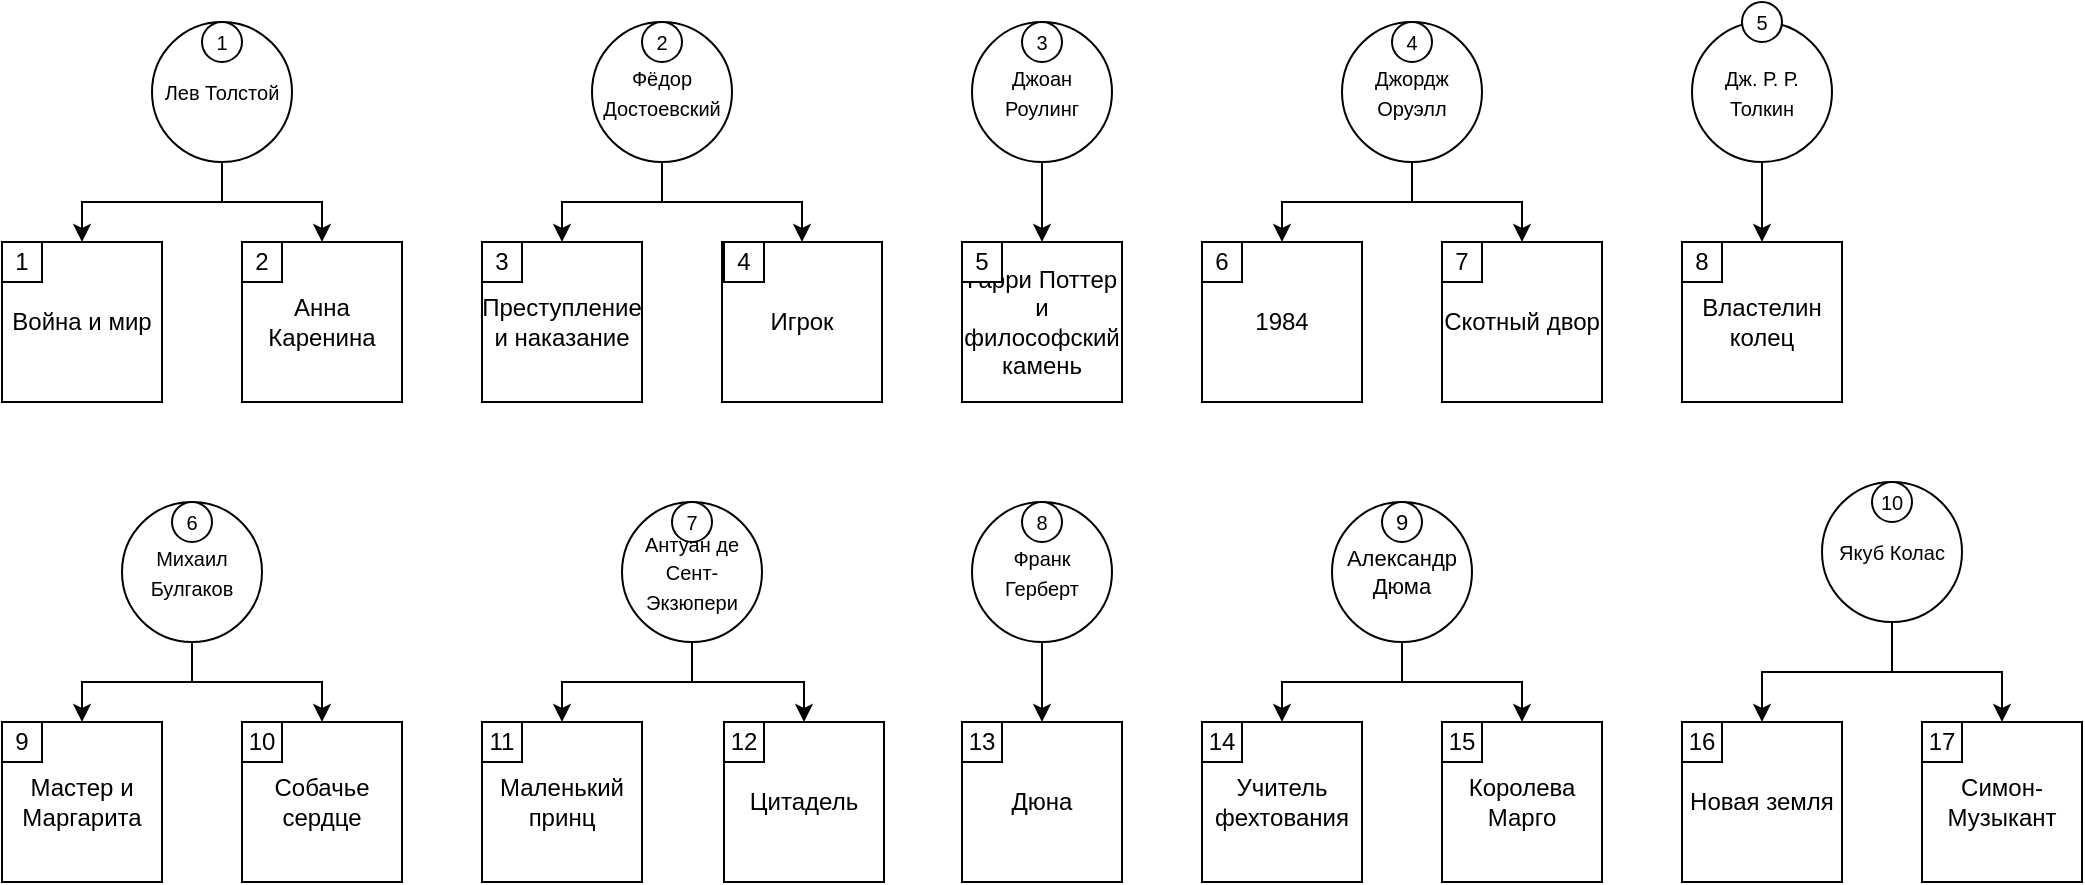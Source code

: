<mxfile version="24.4.0" type="device" pages="3">
  <diagram name="AuthorOf" id="Xas7gBYDHjJr_KrZ0w6o">
    <mxGraphModel dx="2403" dy="1300" grid="1" gridSize="10" guides="1" tooltips="1" connect="1" arrows="1" fold="1" page="1" pageScale="1" pageWidth="827" pageHeight="1169" math="0" shadow="0">
      <root>
        <mxCell id="0" />
        <mxCell id="1" parent="0" />
        <mxCell id="7g_u3ctDxrVEsOUFi0uH-1" style="edgeStyle=orthogonalEdgeStyle;rounded=0;orthogonalLoop=1;jettySize=auto;html=1;" edge="1" parent="1" source="WfWJqS0sYhBAdSYkHVvY-1" target="WfWJqS0sYhBAdSYkHVvY-22">
          <mxGeometry relative="1" as="geometry" />
        </mxCell>
        <mxCell id="7g_u3ctDxrVEsOUFi0uH-2" style="edgeStyle=orthogonalEdgeStyle;rounded=0;orthogonalLoop=1;jettySize=auto;html=1;" edge="1" parent="1" source="WfWJqS0sYhBAdSYkHVvY-1" target="WfWJqS0sYhBAdSYkHVvY-24">
          <mxGeometry relative="1" as="geometry" />
        </mxCell>
        <mxCell id="WfWJqS0sYhBAdSYkHVvY-1" value="&lt;font style=&quot;font-size: 10px;&quot;&gt;Лев Толстой&lt;/font&gt;" style="ellipse;whiteSpace=wrap;html=1;aspect=fixed;" vertex="1" parent="1">
          <mxGeometry x="75" y="90" width="70" height="70" as="geometry" />
        </mxCell>
        <mxCell id="WfWJqS0sYhBAdSYkHVvY-2" value="&lt;font style=&quot;font-size: 10px;&quot;&gt;1&lt;/font&gt;" style="ellipse;whiteSpace=wrap;html=1;aspect=fixed;" vertex="1" parent="1">
          <mxGeometry x="100" y="90" width="20" height="20" as="geometry" />
        </mxCell>
        <mxCell id="7g_u3ctDxrVEsOUFi0uH-3" style="edgeStyle=orthogonalEdgeStyle;rounded=0;orthogonalLoop=1;jettySize=auto;html=1;" edge="1" parent="1" source="WfWJqS0sYhBAdSYkHVvY-4" target="WfWJqS0sYhBAdSYkHVvY-50">
          <mxGeometry relative="1" as="geometry" />
        </mxCell>
        <mxCell id="7g_u3ctDxrVEsOUFi0uH-4" style="edgeStyle=orthogonalEdgeStyle;rounded=0;orthogonalLoop=1;jettySize=auto;html=1;" edge="1" parent="1" source="WfWJqS0sYhBAdSYkHVvY-4" target="WfWJqS0sYhBAdSYkHVvY-60">
          <mxGeometry relative="1" as="geometry" />
        </mxCell>
        <mxCell id="WfWJqS0sYhBAdSYkHVvY-4" value="&lt;font style=&quot;font-size: 10px;&quot;&gt;Фёдор Достоевский&lt;/font&gt;" style="ellipse;whiteSpace=wrap;html=1;aspect=fixed;" vertex="1" parent="1">
          <mxGeometry x="295" y="90" width="70" height="70" as="geometry" />
        </mxCell>
        <mxCell id="WfWJqS0sYhBAdSYkHVvY-5" value="&lt;font style=&quot;font-size: 10px;&quot;&gt;2&lt;/font&gt;" style="ellipse;whiteSpace=wrap;html=1;aspect=fixed;" vertex="1" parent="1">
          <mxGeometry x="320" y="90" width="20" height="20" as="geometry" />
        </mxCell>
        <mxCell id="7g_u3ctDxrVEsOUFi0uH-5" style="edgeStyle=orthogonalEdgeStyle;rounded=0;orthogonalLoop=1;jettySize=auto;html=1;" edge="1" parent="1" source="WfWJqS0sYhBAdSYkHVvY-6" target="WfWJqS0sYhBAdSYkHVvY-44">
          <mxGeometry relative="1" as="geometry" />
        </mxCell>
        <mxCell id="WfWJqS0sYhBAdSYkHVvY-6" value="&lt;span style=&quot;font-size: 10px;&quot;&gt;Джоан Роулинг&lt;/span&gt;" style="ellipse;whiteSpace=wrap;html=1;aspect=fixed;" vertex="1" parent="1">
          <mxGeometry x="485" y="90" width="70" height="70" as="geometry" />
        </mxCell>
        <mxCell id="WfWJqS0sYhBAdSYkHVvY-7" value="&lt;font style=&quot;font-size: 10px;&quot;&gt;3&lt;/font&gt;" style="ellipse;whiteSpace=wrap;html=1;aspect=fixed;" vertex="1" parent="1">
          <mxGeometry x="510" y="90" width="20" height="20" as="geometry" />
        </mxCell>
        <mxCell id="7g_u3ctDxrVEsOUFi0uH-6" style="edgeStyle=orthogonalEdgeStyle;rounded=0;orthogonalLoop=1;jettySize=auto;html=1;" edge="1" parent="1" source="WfWJqS0sYhBAdSYkHVvY-8" target="WfWJqS0sYhBAdSYkHVvY-46">
          <mxGeometry relative="1" as="geometry" />
        </mxCell>
        <mxCell id="7g_u3ctDxrVEsOUFi0uH-7" style="edgeStyle=orthogonalEdgeStyle;rounded=0;orthogonalLoop=1;jettySize=auto;html=1;" edge="1" parent="1" source="WfWJqS0sYhBAdSYkHVvY-8" target="WfWJqS0sYhBAdSYkHVvY-48">
          <mxGeometry relative="1" as="geometry" />
        </mxCell>
        <mxCell id="WfWJqS0sYhBAdSYkHVvY-8" value="&lt;span style=&quot;font-size: 10px;&quot;&gt;Джордж Оруэлл&lt;/span&gt;" style="ellipse;whiteSpace=wrap;html=1;aspect=fixed;" vertex="1" parent="1">
          <mxGeometry x="670" y="90" width="70" height="70" as="geometry" />
        </mxCell>
        <mxCell id="WfWJqS0sYhBAdSYkHVvY-9" value="&lt;font style=&quot;font-size: 10px;&quot;&gt;4&lt;/font&gt;" style="ellipse;whiteSpace=wrap;html=1;aspect=fixed;" vertex="1" parent="1">
          <mxGeometry x="695" y="90" width="20" height="20" as="geometry" />
        </mxCell>
        <mxCell id="7g_u3ctDxrVEsOUFi0uH-8" style="edgeStyle=orthogonalEdgeStyle;rounded=0;orthogonalLoop=1;jettySize=auto;html=1;" edge="1" parent="1" source="WfWJqS0sYhBAdSYkHVvY-10" target="WfWJqS0sYhBAdSYkHVvY-56">
          <mxGeometry relative="1" as="geometry" />
        </mxCell>
        <mxCell id="WfWJqS0sYhBAdSYkHVvY-10" value="&lt;span style=&quot;font-size: 10px;&quot;&gt;Дж. Р. Р. Толкин&lt;/span&gt;" style="ellipse;whiteSpace=wrap;html=1;aspect=fixed;" vertex="1" parent="1">
          <mxGeometry x="845" y="90" width="70" height="70" as="geometry" />
        </mxCell>
        <mxCell id="WfWJqS0sYhBAdSYkHVvY-11" value="&lt;font style=&quot;font-size: 10px;&quot;&gt;5&lt;/font&gt;" style="ellipse;whiteSpace=wrap;html=1;aspect=fixed;" vertex="1" parent="1">
          <mxGeometry x="870" y="80" width="20" height="20" as="geometry" />
        </mxCell>
        <mxCell id="7g_u3ctDxrVEsOUFi0uH-12" style="edgeStyle=orthogonalEdgeStyle;rounded=0;orthogonalLoop=1;jettySize=auto;html=1;" edge="1" parent="1" source="WfWJqS0sYhBAdSYkHVvY-12" target="WfWJqS0sYhBAdSYkHVvY-62">
          <mxGeometry relative="1" as="geometry" />
        </mxCell>
        <mxCell id="7g_u3ctDxrVEsOUFi0uH-13" style="edgeStyle=orthogonalEdgeStyle;rounded=0;orthogonalLoop=1;jettySize=auto;html=1;" edge="1" parent="1" source="WfWJqS0sYhBAdSYkHVvY-12" target="WfWJqS0sYhBAdSYkHVvY-64">
          <mxGeometry relative="1" as="geometry" />
        </mxCell>
        <mxCell id="WfWJqS0sYhBAdSYkHVvY-12" value="&lt;span style=&quot;font-size: 10px;&quot;&gt;Антуан де Сент-Экзюпери&lt;/span&gt;" style="ellipse;whiteSpace=wrap;html=1;aspect=fixed;" vertex="1" parent="1">
          <mxGeometry x="310" y="330" width="70" height="70" as="geometry" />
        </mxCell>
        <mxCell id="WfWJqS0sYhBAdSYkHVvY-13" value="&lt;font style=&quot;font-size: 10px;&quot;&gt;7&lt;/font&gt;" style="ellipse;whiteSpace=wrap;html=1;aspect=fixed;" vertex="1" parent="1">
          <mxGeometry x="335" y="330" width="20" height="20" as="geometry" />
        </mxCell>
        <mxCell id="7g_u3ctDxrVEsOUFi0uH-14" style="edgeStyle=orthogonalEdgeStyle;rounded=0;orthogonalLoop=1;jettySize=auto;html=1;" edge="1" parent="1" source="WfWJqS0sYhBAdSYkHVvY-14" target="WfWJqS0sYhBAdSYkHVvY-66">
          <mxGeometry relative="1" as="geometry" />
        </mxCell>
        <mxCell id="WfWJqS0sYhBAdSYkHVvY-14" value="&lt;span style=&quot;font-size: 10px;&quot;&gt;Франк Герберт&lt;/span&gt;" style="ellipse;whiteSpace=wrap;html=1;aspect=fixed;" vertex="1" parent="1">
          <mxGeometry x="485" y="330" width="70" height="70" as="geometry" />
        </mxCell>
        <mxCell id="WfWJqS0sYhBAdSYkHVvY-15" value="&lt;font style=&quot;font-size: 10px;&quot;&gt;8&lt;/font&gt;" style="ellipse;whiteSpace=wrap;html=1;aspect=fixed;" vertex="1" parent="1">
          <mxGeometry x="510" y="330" width="20" height="20" as="geometry" />
        </mxCell>
        <mxCell id="7g_u3ctDxrVEsOUFi0uH-15" style="edgeStyle=orthogonalEdgeStyle;rounded=0;orthogonalLoop=1;jettySize=auto;html=1;" edge="1" parent="1" source="WfWJqS0sYhBAdSYkHVvY-16" target="WfWJqS0sYhBAdSYkHVvY-68">
          <mxGeometry relative="1" as="geometry" />
        </mxCell>
        <mxCell id="7g_u3ctDxrVEsOUFi0uH-16" style="edgeStyle=orthogonalEdgeStyle;rounded=0;orthogonalLoop=1;jettySize=auto;html=1;" edge="1" parent="1" source="WfWJqS0sYhBAdSYkHVvY-16" target="WfWJqS0sYhBAdSYkHVvY-70">
          <mxGeometry relative="1" as="geometry" />
        </mxCell>
        <mxCell id="WfWJqS0sYhBAdSYkHVvY-16" value="Александр Дюма" style="ellipse;whiteSpace=wrap;html=1;aspect=fixed;fontSize=11;" vertex="1" parent="1">
          <mxGeometry x="665" y="330" width="70" height="70" as="geometry" />
        </mxCell>
        <mxCell id="WfWJqS0sYhBAdSYkHVvY-17" value="&lt;font style=&quot;font-size: 11px;&quot;&gt;9&lt;/font&gt;" style="ellipse;whiteSpace=wrap;html=1;aspect=fixed;fontSize=11;" vertex="1" parent="1">
          <mxGeometry x="690" y="330" width="20" height="20" as="geometry" />
        </mxCell>
        <mxCell id="7g_u3ctDxrVEsOUFi0uH-9" style="edgeStyle=orthogonalEdgeStyle;rounded=0;orthogonalLoop=1;jettySize=auto;html=1;" edge="1" parent="1" source="WfWJqS0sYhBAdSYkHVvY-18" target="WfWJqS0sYhBAdSYkHVvY-52">
          <mxGeometry relative="1" as="geometry" />
        </mxCell>
        <mxCell id="7g_u3ctDxrVEsOUFi0uH-10" style="edgeStyle=orthogonalEdgeStyle;rounded=0;orthogonalLoop=1;jettySize=auto;html=1;" edge="1" parent="1" source="WfWJqS0sYhBAdSYkHVvY-18" target="WfWJqS0sYhBAdSYkHVvY-58">
          <mxGeometry relative="1" as="geometry" />
        </mxCell>
        <mxCell id="WfWJqS0sYhBAdSYkHVvY-18" value="&lt;span style=&quot;font-size: 10px;&quot;&gt;Михаил Булгаков&lt;/span&gt;" style="ellipse;whiteSpace=wrap;html=1;aspect=fixed;" vertex="1" parent="1">
          <mxGeometry x="60" y="330" width="70" height="70" as="geometry" />
        </mxCell>
        <mxCell id="WfWJqS0sYhBAdSYkHVvY-19" value="&lt;font style=&quot;font-size: 10px;&quot;&gt;6&lt;/font&gt;" style="ellipse;whiteSpace=wrap;html=1;aspect=fixed;" vertex="1" parent="1">
          <mxGeometry x="85" y="330" width="20" height="20" as="geometry" />
        </mxCell>
        <mxCell id="7g_u3ctDxrVEsOUFi0uH-17" style="edgeStyle=orthogonalEdgeStyle;rounded=0;orthogonalLoop=1;jettySize=auto;html=1;" edge="1" parent="1" source="WfWJqS0sYhBAdSYkHVvY-20" target="WfWJqS0sYhBAdSYkHVvY-72">
          <mxGeometry relative="1" as="geometry" />
        </mxCell>
        <mxCell id="7g_u3ctDxrVEsOUFi0uH-18" style="edgeStyle=orthogonalEdgeStyle;rounded=0;orthogonalLoop=1;jettySize=auto;html=1;" edge="1" parent="1" source="WfWJqS0sYhBAdSYkHVvY-20" target="WfWJqS0sYhBAdSYkHVvY-74">
          <mxGeometry relative="1" as="geometry" />
        </mxCell>
        <mxCell id="WfWJqS0sYhBAdSYkHVvY-20" value="&lt;font style=&quot;font-size: 10px;&quot;&gt;Якуб Колас&lt;/font&gt;" style="ellipse;whiteSpace=wrap;html=1;aspect=fixed;" vertex="1" parent="1">
          <mxGeometry x="910" y="320" width="70" height="70" as="geometry" />
        </mxCell>
        <mxCell id="WfWJqS0sYhBAdSYkHVvY-21" value="&lt;font style=&quot;font-size: 10px;&quot;&gt;10&lt;/font&gt;" style="ellipse;whiteSpace=wrap;html=1;aspect=fixed;" vertex="1" parent="1">
          <mxGeometry x="935" y="320" width="20" height="20" as="geometry" />
        </mxCell>
        <mxCell id="WfWJqS0sYhBAdSYkHVvY-22" value="Война и мир" style="whiteSpace=wrap;html=1;aspect=fixed;" vertex="1" parent="1">
          <mxGeometry y="200" width="80" height="80" as="geometry" />
        </mxCell>
        <mxCell id="WfWJqS0sYhBAdSYkHVvY-23" value="1" style="whiteSpace=wrap;html=1;aspect=fixed;" vertex="1" parent="1">
          <mxGeometry y="200" width="20" height="20" as="geometry" />
        </mxCell>
        <mxCell id="WfWJqS0sYhBAdSYkHVvY-24" value="Анна Каренина" style="whiteSpace=wrap;html=1;aspect=fixed;" vertex="1" parent="1">
          <mxGeometry x="120" y="200" width="80" height="80" as="geometry" />
        </mxCell>
        <mxCell id="WfWJqS0sYhBAdSYkHVvY-25" value="2" style="whiteSpace=wrap;html=1;aspect=fixed;" vertex="1" parent="1">
          <mxGeometry x="120" y="200" width="20" height="20" as="geometry" />
        </mxCell>
        <mxCell id="WfWJqS0sYhBAdSYkHVvY-44" value="Гарри Поттер и философский камень" style="whiteSpace=wrap;html=1;aspect=fixed;" vertex="1" parent="1">
          <mxGeometry x="480" y="200" width="80" height="80" as="geometry" />
        </mxCell>
        <mxCell id="WfWJqS0sYhBAdSYkHVvY-45" value="5" style="whiteSpace=wrap;html=1;aspect=fixed;" vertex="1" parent="1">
          <mxGeometry x="480" y="200" width="20" height="20" as="geometry" />
        </mxCell>
        <mxCell id="WfWJqS0sYhBAdSYkHVvY-46" value="1984" style="whiteSpace=wrap;html=1;aspect=fixed;" vertex="1" parent="1">
          <mxGeometry x="600" y="200" width="80" height="80" as="geometry" />
        </mxCell>
        <mxCell id="WfWJqS0sYhBAdSYkHVvY-47" value="6" style="whiteSpace=wrap;html=1;aspect=fixed;" vertex="1" parent="1">
          <mxGeometry x="600" y="200" width="20" height="20" as="geometry" />
        </mxCell>
        <mxCell id="WfWJqS0sYhBAdSYkHVvY-48" value="Скотный двор" style="whiteSpace=wrap;html=1;aspect=fixed;" vertex="1" parent="1">
          <mxGeometry x="720" y="200" width="80" height="80" as="geometry" />
        </mxCell>
        <mxCell id="WfWJqS0sYhBAdSYkHVvY-49" value="7" style="whiteSpace=wrap;html=1;aspect=fixed;" vertex="1" parent="1">
          <mxGeometry x="720" y="200" width="20" height="20" as="geometry" />
        </mxCell>
        <mxCell id="WfWJqS0sYhBAdSYkHVvY-50" value="Преступление и наказание" style="whiteSpace=wrap;html=1;aspect=fixed;" vertex="1" parent="1">
          <mxGeometry x="240" y="200" width="80" height="80" as="geometry" />
        </mxCell>
        <mxCell id="WfWJqS0sYhBAdSYkHVvY-51" value="3" style="whiteSpace=wrap;html=1;aspect=fixed;" vertex="1" parent="1">
          <mxGeometry x="240" y="200" width="20" height="20" as="geometry" />
        </mxCell>
        <mxCell id="WfWJqS0sYhBAdSYkHVvY-52" value="Мастер и Маргарита" style="whiteSpace=wrap;html=1;aspect=fixed;" vertex="1" parent="1">
          <mxGeometry y="440" width="80" height="80" as="geometry" />
        </mxCell>
        <mxCell id="WfWJqS0sYhBAdSYkHVvY-53" value="9" style="whiteSpace=wrap;html=1;aspect=fixed;" vertex="1" parent="1">
          <mxGeometry y="440" width="20" height="20" as="geometry" />
        </mxCell>
        <mxCell id="WfWJqS0sYhBAdSYkHVvY-56" value="Властелин колец" style="whiteSpace=wrap;html=1;aspect=fixed;" vertex="1" parent="1">
          <mxGeometry x="840" y="200" width="80" height="80" as="geometry" />
        </mxCell>
        <mxCell id="WfWJqS0sYhBAdSYkHVvY-57" value="8" style="whiteSpace=wrap;html=1;aspect=fixed;" vertex="1" parent="1">
          <mxGeometry x="840" y="200" width="20" height="20" as="geometry" />
        </mxCell>
        <mxCell id="WfWJqS0sYhBAdSYkHVvY-58" value="Собачье сердце" style="whiteSpace=wrap;html=1;aspect=fixed;" vertex="1" parent="1">
          <mxGeometry x="120" y="440" width="80" height="80" as="geometry" />
        </mxCell>
        <mxCell id="WfWJqS0sYhBAdSYkHVvY-59" value="10" style="whiteSpace=wrap;html=1;aspect=fixed;" vertex="1" parent="1">
          <mxGeometry x="120" y="440" width="20" height="20" as="geometry" />
        </mxCell>
        <mxCell id="WfWJqS0sYhBAdSYkHVvY-60" value="Игрок" style="whiteSpace=wrap;html=1;aspect=fixed;" vertex="1" parent="1">
          <mxGeometry x="360" y="200" width="80" height="80" as="geometry" />
        </mxCell>
        <mxCell id="WfWJqS0sYhBAdSYkHVvY-61" value="4" style="whiteSpace=wrap;html=1;aspect=fixed;" vertex="1" parent="1">
          <mxGeometry x="361" y="200" width="20" height="20" as="geometry" />
        </mxCell>
        <mxCell id="WfWJqS0sYhBAdSYkHVvY-62" value="Маленький принц" style="whiteSpace=wrap;html=1;aspect=fixed;" vertex="1" parent="1">
          <mxGeometry x="240" y="440" width="80" height="80" as="geometry" />
        </mxCell>
        <mxCell id="WfWJqS0sYhBAdSYkHVvY-63" value="11" style="whiteSpace=wrap;html=1;aspect=fixed;" vertex="1" parent="1">
          <mxGeometry x="240" y="440" width="20" height="20" as="geometry" />
        </mxCell>
        <mxCell id="WfWJqS0sYhBAdSYkHVvY-64" value="Цитадель" style="whiteSpace=wrap;html=1;aspect=fixed;" vertex="1" parent="1">
          <mxGeometry x="361" y="440" width="80" height="80" as="geometry" />
        </mxCell>
        <mxCell id="WfWJqS0sYhBAdSYkHVvY-65" value="12" style="whiteSpace=wrap;html=1;aspect=fixed;" vertex="1" parent="1">
          <mxGeometry x="361" y="440" width="20" height="20" as="geometry" />
        </mxCell>
        <mxCell id="WfWJqS0sYhBAdSYkHVvY-66" value="Дюна" style="whiteSpace=wrap;html=1;aspect=fixed;" vertex="1" parent="1">
          <mxGeometry x="480" y="440" width="80" height="80" as="geometry" />
        </mxCell>
        <mxCell id="WfWJqS0sYhBAdSYkHVvY-67" value="13" style="whiteSpace=wrap;html=1;aspect=fixed;" vertex="1" parent="1">
          <mxGeometry x="480" y="440" width="20" height="20" as="geometry" />
        </mxCell>
        <mxCell id="WfWJqS0sYhBAdSYkHVvY-68" value="Учитель фехтования" style="whiteSpace=wrap;html=1;aspect=fixed;" vertex="1" parent="1">
          <mxGeometry x="600" y="440" width="80" height="80" as="geometry" />
        </mxCell>
        <mxCell id="WfWJqS0sYhBAdSYkHVvY-69" value="14" style="whiteSpace=wrap;html=1;aspect=fixed;" vertex="1" parent="1">
          <mxGeometry x="600" y="440" width="20" height="20" as="geometry" />
        </mxCell>
        <mxCell id="WfWJqS0sYhBAdSYkHVvY-70" value="Королева Марго" style="whiteSpace=wrap;html=1;aspect=fixed;" vertex="1" parent="1">
          <mxGeometry x="720" y="440" width="80" height="80" as="geometry" />
        </mxCell>
        <mxCell id="WfWJqS0sYhBAdSYkHVvY-71" value="15" style="whiteSpace=wrap;html=1;aspect=fixed;" vertex="1" parent="1">
          <mxGeometry x="720" y="440" width="20" height="20" as="geometry" />
        </mxCell>
        <mxCell id="WfWJqS0sYhBAdSYkHVvY-72" value="Новая земля" style="whiteSpace=wrap;html=1;aspect=fixed;" vertex="1" parent="1">
          <mxGeometry x="840" y="440" width="80" height="80" as="geometry" />
        </mxCell>
        <mxCell id="WfWJqS0sYhBAdSYkHVvY-73" value="16" style="whiteSpace=wrap;html=1;aspect=fixed;" vertex="1" parent="1">
          <mxGeometry x="840" y="440" width="20" height="20" as="geometry" />
        </mxCell>
        <mxCell id="WfWJqS0sYhBAdSYkHVvY-74" value="Симон-Музыкант" style="whiteSpace=wrap;html=1;aspect=fixed;" vertex="1" parent="1">
          <mxGeometry x="960" y="440" width="80" height="80" as="geometry" />
        </mxCell>
        <mxCell id="WfWJqS0sYhBAdSYkHVvY-75" value="17" style="whiteSpace=wrap;html=1;aspect=fixed;" vertex="1" parent="1">
          <mxGeometry x="960" y="440" width="20" height="20" as="geometry" />
        </mxCell>
      </root>
    </mxGraphModel>
  </diagram>
  <diagram id="Wf_6Yh22ANIsVZU70xax" name="GenreOf">
    <mxGraphModel dx="3124" dy="1690" grid="1" gridSize="10" guides="1" tooltips="1" connect="1" arrows="1" fold="1" page="1" pageScale="1" pageWidth="827" pageHeight="1169" math="0" shadow="0">
      <root>
        <mxCell id="0" />
        <mxCell id="1" parent="0" />
        <mxCell id="hq36v8nFP4S6NSBUxTg3-1" value="Война и мир" style="whiteSpace=wrap;html=1;aspect=fixed;" vertex="1" parent="1">
          <mxGeometry x="530" y="610" width="80" height="80" as="geometry" />
        </mxCell>
        <mxCell id="hq36v8nFP4S6NSBUxTg3-2" value="1" style="whiteSpace=wrap;html=1;aspect=fixed;" vertex="1" parent="1">
          <mxGeometry x="530" y="610" width="20" height="20" as="geometry" />
        </mxCell>
        <mxCell id="hq36v8nFP4S6NSBUxTg3-3" value="Анна Каренина" style="whiteSpace=wrap;html=1;aspect=fixed;" vertex="1" parent="1">
          <mxGeometry x="585" y="720" width="80" height="80" as="geometry" />
        </mxCell>
        <mxCell id="hq36v8nFP4S6NSBUxTg3-4" value="2" style="whiteSpace=wrap;html=1;aspect=fixed;" vertex="1" parent="1">
          <mxGeometry x="585" y="710" width="20" height="20" as="geometry" />
        </mxCell>
        <mxCell id="hq36v8nFP4S6NSBUxTg3-5" value="Гарри Поттер и философский камень" style="whiteSpace=wrap;html=1;aspect=fixed;" vertex="1" parent="1">
          <mxGeometry x="1000" y="640" width="80" height="80" as="geometry" />
        </mxCell>
        <mxCell id="hq36v8nFP4S6NSBUxTg3-6" value="5" style="whiteSpace=wrap;html=1;aspect=fixed;" vertex="1" parent="1">
          <mxGeometry x="1000" y="640" width="20" height="20" as="geometry" />
        </mxCell>
        <mxCell id="hq36v8nFP4S6NSBUxTg3-7" value="1984" style="whiteSpace=wrap;html=1;aspect=fixed;" vertex="1" parent="1">
          <mxGeometry x="1070" y="910" width="80" height="80" as="geometry" />
        </mxCell>
        <mxCell id="hq36v8nFP4S6NSBUxTg3-8" value="6" style="whiteSpace=wrap;html=1;aspect=fixed;" vertex="1" parent="1">
          <mxGeometry x="1070" y="910" width="20" height="20" as="geometry" />
        </mxCell>
        <mxCell id="hq36v8nFP4S6NSBUxTg3-9" value="Скотный двор" style="whiteSpace=wrap;html=1;aspect=fixed;" vertex="1" parent="1">
          <mxGeometry x="1160" y="740" width="80" height="80" as="geometry" />
        </mxCell>
        <mxCell id="hq36v8nFP4S6NSBUxTg3-10" value="7" style="whiteSpace=wrap;html=1;aspect=fixed;" vertex="1" parent="1">
          <mxGeometry x="1160" y="740" width="20" height="20" as="geometry" />
        </mxCell>
        <mxCell id="hq36v8nFP4S6NSBUxTg3-11" value="Преступление и наказание" style="whiteSpace=wrap;html=1;aspect=fixed;" vertex="1" parent="1">
          <mxGeometry x="280" y="530" width="80" height="80" as="geometry" />
        </mxCell>
        <mxCell id="hq36v8nFP4S6NSBUxTg3-12" value="3" style="whiteSpace=wrap;html=1;aspect=fixed;" vertex="1" parent="1">
          <mxGeometry x="280" y="530" width="20" height="20" as="geometry" />
        </mxCell>
        <mxCell id="3y7S9F5EckmOlojqsbQc-68" style="edgeStyle=orthogonalEdgeStyle;rounded=0;orthogonalLoop=1;jettySize=auto;html=1;" edge="1" parent="1" source="hq36v8nFP4S6NSBUxTg3-13" target="3y7S9F5EckmOlojqsbQc-11">
          <mxGeometry relative="1" as="geometry" />
        </mxCell>
        <mxCell id="hq36v8nFP4S6NSBUxTg3-13" value="Мастер и Маргарита" style="whiteSpace=wrap;html=1;aspect=fixed;" vertex="1" parent="1">
          <mxGeometry x="770" y="280" width="80" height="80" as="geometry" />
        </mxCell>
        <mxCell id="hq36v8nFP4S6NSBUxTg3-14" value="9" style="whiteSpace=wrap;html=1;aspect=fixed;" vertex="1" parent="1">
          <mxGeometry x="770" y="280" width="20" height="20" as="geometry" />
        </mxCell>
        <mxCell id="hq36v8nFP4S6NSBUxTg3-15" value="Властелин колец" style="whiteSpace=wrap;html=1;aspect=fixed;" vertex="1" parent="1">
          <mxGeometry x="790" y="770" width="80" height="80" as="geometry" />
        </mxCell>
        <mxCell id="hq36v8nFP4S6NSBUxTg3-16" value="8" style="whiteSpace=wrap;html=1;aspect=fixed;" vertex="1" parent="1">
          <mxGeometry x="790" y="770" width="20" height="20" as="geometry" />
        </mxCell>
        <mxCell id="hq36v8nFP4S6NSBUxTg3-17" value="Собачье сердце" style="whiteSpace=wrap;html=1;aspect=fixed;" vertex="1" parent="1">
          <mxGeometry x="520" y="490" width="80" height="80" as="geometry" />
        </mxCell>
        <mxCell id="hq36v8nFP4S6NSBUxTg3-18" value="10" style="whiteSpace=wrap;html=1;aspect=fixed;" vertex="1" parent="1">
          <mxGeometry x="520" y="490" width="20" height="20" as="geometry" />
        </mxCell>
        <mxCell id="hq36v8nFP4S6NSBUxTg3-19" value="Игрок" style="whiteSpace=wrap;html=1;aspect=fixed;" vertex="1" parent="1">
          <mxGeometry x="212.5" y="630" width="80" height="80" as="geometry" />
        </mxCell>
        <mxCell id="hq36v8nFP4S6NSBUxTg3-20" value="4" style="whiteSpace=wrap;html=1;aspect=fixed;" vertex="1" parent="1">
          <mxGeometry x="212.5" y="630" width="20" height="20" as="geometry" />
        </mxCell>
        <mxCell id="hq36v8nFP4S6NSBUxTg3-21" value="Маленький принц" style="whiteSpace=wrap;html=1;aspect=fixed;" vertex="1" parent="1">
          <mxGeometry x="770" y="490" width="80" height="80" as="geometry" />
        </mxCell>
        <mxCell id="hq36v8nFP4S6NSBUxTg3-22" value="11" style="whiteSpace=wrap;html=1;aspect=fixed;" vertex="1" parent="1">
          <mxGeometry x="770" y="490" width="20" height="20" as="geometry" />
        </mxCell>
        <mxCell id="hq36v8nFP4S6NSBUxTg3-23" value="Цитадель" style="whiteSpace=wrap;html=1;aspect=fixed;" vertex="1" parent="1">
          <mxGeometry x="350" y="430" width="80" height="80" as="geometry" />
        </mxCell>
        <mxCell id="hq36v8nFP4S6NSBUxTg3-24" value="12" style="whiteSpace=wrap;html=1;aspect=fixed;" vertex="1" parent="1">
          <mxGeometry x="350" y="430" width="20" height="20" as="geometry" />
        </mxCell>
        <mxCell id="hq36v8nFP4S6NSBUxTg3-25" value="Дюна" style="whiteSpace=wrap;html=1;aspect=fixed;" vertex="1" parent="1">
          <mxGeometry x="894" y="910" width="80" height="80" as="geometry" />
        </mxCell>
        <mxCell id="hq36v8nFP4S6NSBUxTg3-26" value="13" style="whiteSpace=wrap;html=1;aspect=fixed;" vertex="1" parent="1">
          <mxGeometry x="894" y="910" width="20" height="20" as="geometry" />
        </mxCell>
        <mxCell id="hq36v8nFP4S6NSBUxTg3-27" value="Учитель фехтования" style="whiteSpace=wrap;html=1;aspect=fixed;" vertex="1" parent="1">
          <mxGeometry x="505" y="820" width="80" height="80" as="geometry" />
        </mxCell>
        <mxCell id="hq36v8nFP4S6NSBUxTg3-28" value="14" style="whiteSpace=wrap;html=1;aspect=fixed;" vertex="1" parent="1">
          <mxGeometry x="505" y="820" width="20" height="20" as="geometry" />
        </mxCell>
        <mxCell id="hq36v8nFP4S6NSBUxTg3-29" value="Королева Марго" style="whiteSpace=wrap;html=1;aspect=fixed;" vertex="1" parent="1">
          <mxGeometry x="400" y="900" width="80" height="80" as="geometry" />
        </mxCell>
        <mxCell id="hq36v8nFP4S6NSBUxTg3-30" value="15" style="whiteSpace=wrap;html=1;aspect=fixed;" vertex="1" parent="1">
          <mxGeometry x="400" y="900" width="20" height="20" as="geometry" />
        </mxCell>
        <mxCell id="hq36v8nFP4S6NSBUxTg3-31" value="Новая земля" style="whiteSpace=wrap;html=1;aspect=fixed;" vertex="1" parent="1">
          <mxGeometry x="170" y="730" width="80" height="80" as="geometry" />
        </mxCell>
        <mxCell id="hq36v8nFP4S6NSBUxTg3-32" value="16" style="whiteSpace=wrap;html=1;aspect=fixed;" vertex="1" parent="1">
          <mxGeometry x="170" y="730" width="20" height="20" as="geometry" />
        </mxCell>
        <mxCell id="hq36v8nFP4S6NSBUxTg3-33" value="Симон-Музыкант" style="whiteSpace=wrap;html=1;aspect=fixed;" vertex="1" parent="1">
          <mxGeometry x="250" y="880" width="80" height="80" as="geometry" />
        </mxCell>
        <mxCell id="hq36v8nFP4S6NSBUxTg3-34" value="17" style="whiteSpace=wrap;html=1;aspect=fixed;" vertex="1" parent="1">
          <mxGeometry x="250" y="880" width="20" height="20" as="geometry" />
        </mxCell>
        <mxCell id="3y7S9F5EckmOlojqsbQc-40" style="edgeStyle=orthogonalEdgeStyle;rounded=0;orthogonalLoop=1;jettySize=auto;html=1;" edge="1" parent="1" source="3y7S9F5EckmOlojqsbQc-1" target="hq36v8nFP4S6NSBUxTg3-31">
          <mxGeometry relative="1" as="geometry" />
        </mxCell>
        <mxCell id="3y7S9F5EckmOlojqsbQc-41" style="edgeStyle=orthogonalEdgeStyle;rounded=0;orthogonalLoop=1;jettySize=auto;html=1;" edge="1" parent="1" source="3y7S9F5EckmOlojqsbQc-1" target="hq36v8nFP4S6NSBUxTg3-33">
          <mxGeometry relative="1" as="geometry">
            <Array as="points">
              <mxPoint x="390" y="820" />
              <mxPoint x="290" y="820" />
            </Array>
          </mxGeometry>
        </mxCell>
        <mxCell id="3y7S9F5EckmOlojqsbQc-42" style="edgeStyle=orthogonalEdgeStyle;rounded=0;orthogonalLoop=1;jettySize=auto;html=1;" edge="1" parent="1" source="3y7S9F5EckmOlojqsbQc-1" target="hq36v8nFP4S6NSBUxTg3-29">
          <mxGeometry relative="1" as="geometry" />
        </mxCell>
        <mxCell id="3y7S9F5EckmOlojqsbQc-43" style="edgeStyle=orthogonalEdgeStyle;rounded=0;orthogonalLoop=1;jettySize=auto;html=1;" edge="1" parent="1" source="3y7S9F5EckmOlojqsbQc-1" target="hq36v8nFP4S6NSBUxTg3-27">
          <mxGeometry relative="1" as="geometry" />
        </mxCell>
        <mxCell id="3y7S9F5EckmOlojqsbQc-44" style="edgeStyle=orthogonalEdgeStyle;rounded=0;orthogonalLoop=1;jettySize=auto;html=1;" edge="1" parent="1" source="3y7S9F5EckmOlojqsbQc-1" target="hq36v8nFP4S6NSBUxTg3-3">
          <mxGeometry relative="1" as="geometry" />
        </mxCell>
        <mxCell id="3y7S9F5EckmOlojqsbQc-45" style="edgeStyle=orthogonalEdgeStyle;rounded=0;orthogonalLoop=1;jettySize=auto;html=1;" edge="1" parent="1" source="3y7S9F5EckmOlojqsbQc-1" target="hq36v8nFP4S6NSBUxTg3-1">
          <mxGeometry relative="1" as="geometry">
            <Array as="points">
              <mxPoint x="410" y="650" />
            </Array>
          </mxGeometry>
        </mxCell>
        <mxCell id="3y7S9F5EckmOlojqsbQc-46" style="edgeStyle=orthogonalEdgeStyle;rounded=0;orthogonalLoop=1;jettySize=auto;html=1;" edge="1" parent="1" source="3y7S9F5EckmOlojqsbQc-1" target="hq36v8nFP4S6NSBUxTg3-17">
          <mxGeometry relative="1" as="geometry">
            <Array as="points">
              <mxPoint x="410" y="530" />
            </Array>
          </mxGeometry>
        </mxCell>
        <mxCell id="3y7S9F5EckmOlojqsbQc-47" style="edgeStyle=orthogonalEdgeStyle;rounded=0;orthogonalLoop=1;jettySize=auto;html=1;" edge="1" parent="1" source="3y7S9F5EckmOlojqsbQc-1" target="hq36v8nFP4S6NSBUxTg3-23">
          <mxGeometry relative="1" as="geometry" />
        </mxCell>
        <mxCell id="3y7S9F5EckmOlojqsbQc-48" style="edgeStyle=orthogonalEdgeStyle;rounded=0;orthogonalLoop=1;jettySize=auto;html=1;" edge="1" parent="1" source="3y7S9F5EckmOlojqsbQc-1" target="hq36v8nFP4S6NSBUxTg3-11">
          <mxGeometry relative="1" as="geometry" />
        </mxCell>
        <mxCell id="3y7S9F5EckmOlojqsbQc-49" style="edgeStyle=orthogonalEdgeStyle;rounded=0;orthogonalLoop=1;jettySize=auto;html=1;" edge="1" parent="1" source="3y7S9F5EckmOlojqsbQc-1" target="hq36v8nFP4S6NSBUxTg3-19">
          <mxGeometry relative="1" as="geometry">
            <Array as="points">
              <mxPoint x="390" y="670" />
            </Array>
          </mxGeometry>
        </mxCell>
        <mxCell id="3y7S9F5EckmOlojqsbQc-1" value="Роман" style="rounded=1;whiteSpace=wrap;html=1;" vertex="1" parent="1">
          <mxGeometry x="350" y="730" width="80" height="60" as="geometry" />
        </mxCell>
        <mxCell id="3y7S9F5EckmOlojqsbQc-2" value="1" style="rounded=1;whiteSpace=wrap;html=1;" vertex="1" parent="1">
          <mxGeometry x="350" y="730" width="25" height="20" as="geometry" />
        </mxCell>
        <mxCell id="3y7S9F5EckmOlojqsbQc-74" style="edgeStyle=orthogonalEdgeStyle;rounded=0;orthogonalLoop=1;jettySize=auto;html=1;" edge="1" parent="1" source="3y7S9F5EckmOlojqsbQc-5" target="hq36v8nFP4S6NSBUxTg3-15">
          <mxGeometry relative="1" as="geometry" />
        </mxCell>
        <mxCell id="3y7S9F5EckmOlojqsbQc-75" style="edgeStyle=orthogonalEdgeStyle;rounded=0;orthogonalLoop=1;jettySize=auto;html=1;" edge="1" parent="1" source="3y7S9F5EckmOlojqsbQc-5" target="hq36v8nFP4S6NSBUxTg3-5">
          <mxGeometry relative="1" as="geometry" />
        </mxCell>
        <mxCell id="3y7S9F5EckmOlojqsbQc-5" value="Фэнтези" style="rounded=1;whiteSpace=wrap;html=1;" vertex="1" parent="1">
          <mxGeometry x="860" y="650" width="80" height="60" as="geometry" />
        </mxCell>
        <mxCell id="3y7S9F5EckmOlojqsbQc-6" value="2" style="rounded=1;whiteSpace=wrap;html=1;" vertex="1" parent="1">
          <mxGeometry x="860" y="650" width="25" height="20" as="geometry" />
        </mxCell>
        <mxCell id="3y7S9F5EckmOlojqsbQc-63" style="edgeStyle=orthogonalEdgeStyle;rounded=0;orthogonalLoop=1;jettySize=auto;html=1;" edge="1" parent="1" source="3y7S9F5EckmOlojqsbQc-7" target="hq36v8nFP4S6NSBUxTg3-17">
          <mxGeometry relative="1" as="geometry" />
        </mxCell>
        <mxCell id="3y7S9F5EckmOlojqsbQc-64" style="edgeStyle=orthogonalEdgeStyle;rounded=0;orthogonalLoop=1;jettySize=auto;html=1;" edge="1" parent="1" source="3y7S9F5EckmOlojqsbQc-7" target="hq36v8nFP4S6NSBUxTg3-21">
          <mxGeometry relative="1" as="geometry" />
        </mxCell>
        <mxCell id="3y7S9F5EckmOlojqsbQc-7" value="Фантастика" style="rounded=1;whiteSpace=wrap;html=1;" vertex="1" parent="1">
          <mxGeometry x="640" y="500" width="80" height="60" as="geometry" />
        </mxCell>
        <mxCell id="3y7S9F5EckmOlojqsbQc-8" value="3" style="rounded=1;whiteSpace=wrap;html=1;" vertex="1" parent="1">
          <mxGeometry x="640" y="500" width="25" height="20" as="geometry" />
        </mxCell>
        <mxCell id="3y7S9F5EckmOlojqsbQc-69" style="edgeStyle=orthogonalEdgeStyle;rounded=0;orthogonalLoop=1;jettySize=auto;html=1;" edge="1" parent="1" source="3y7S9F5EckmOlojqsbQc-9" target="hq36v8nFP4S6NSBUxTg3-13">
          <mxGeometry relative="1" as="geometry" />
        </mxCell>
        <mxCell id="3y7S9F5EckmOlojqsbQc-9" value="Магический реализм" style="rounded=1;whiteSpace=wrap;html=1;" vertex="1" parent="1">
          <mxGeometry x="770" y="160" width="80" height="60" as="geometry" />
        </mxCell>
        <mxCell id="3y7S9F5EckmOlojqsbQc-10" value="4" style="rounded=1;whiteSpace=wrap;html=1;" vertex="1" parent="1">
          <mxGeometry x="770" y="160" width="25" height="20" as="geometry" />
        </mxCell>
        <mxCell id="3y7S9F5EckmOlojqsbQc-65" style="edgeStyle=orthogonalEdgeStyle;rounded=0;orthogonalLoop=1;jettySize=auto;html=1;" edge="1" parent="1" source="3y7S9F5EckmOlojqsbQc-11" target="hq36v8nFP4S6NSBUxTg3-17">
          <mxGeometry relative="1" as="geometry" />
        </mxCell>
        <mxCell id="3y7S9F5EckmOlojqsbQc-11" value="Сатира" style="rounded=1;whiteSpace=wrap;html=1;" vertex="1" parent="1">
          <mxGeometry x="630" y="340" width="80" height="60" as="geometry" />
        </mxCell>
        <mxCell id="3y7S9F5EckmOlojqsbQc-12" value="5" style="rounded=1;whiteSpace=wrap;html=1;" vertex="1" parent="1">
          <mxGeometry x="630" y="340" width="25" height="20" as="geometry" />
        </mxCell>
        <mxCell id="3y7S9F5EckmOlojqsbQc-66" style="edgeStyle=orthogonalEdgeStyle;rounded=0;orthogonalLoop=1;jettySize=auto;html=1;" edge="1" parent="1" source="3y7S9F5EckmOlojqsbQc-13" target="hq36v8nFP4S6NSBUxTg3-21">
          <mxGeometry relative="1" as="geometry" />
        </mxCell>
        <mxCell id="3y7S9F5EckmOlojqsbQc-67" style="edgeStyle=orthogonalEdgeStyle;rounded=0;orthogonalLoop=1;jettySize=auto;html=1;" edge="1" parent="1" source="3y7S9F5EckmOlojqsbQc-13" target="hq36v8nFP4S6NSBUxTg3-13">
          <mxGeometry relative="1" as="geometry" />
        </mxCell>
        <mxCell id="3y7S9F5EckmOlojqsbQc-13" value="Философская сказка" style="rounded=1;whiteSpace=wrap;html=1;" vertex="1" parent="1">
          <mxGeometry x="770" y="390" width="80" height="60" as="geometry" />
        </mxCell>
        <mxCell id="3y7S9F5EckmOlojqsbQc-14" value="6" style="rounded=1;whiteSpace=wrap;html=1;" vertex="1" parent="1">
          <mxGeometry x="770" y="390" width="25" height="20" as="geometry" />
        </mxCell>
        <mxCell id="3y7S9F5EckmOlojqsbQc-70" style="edgeStyle=orthogonalEdgeStyle;rounded=0;orthogonalLoop=1;jettySize=auto;html=1;" edge="1" parent="1" source="3y7S9F5EckmOlojqsbQc-15" target="hq36v8nFP4S6NSBUxTg3-29">
          <mxGeometry relative="1" as="geometry" />
        </mxCell>
        <mxCell id="3y7S9F5EckmOlojqsbQc-72" style="edgeStyle=orthogonalEdgeStyle;rounded=0;orthogonalLoop=1;jettySize=auto;html=1;entryX=1;entryY=0.5;entryDx=0;entryDy=0;" edge="1" parent="1" source="3y7S9F5EckmOlojqsbQc-15" target="hq36v8nFP4S6NSBUxTg3-27">
          <mxGeometry relative="1" as="geometry">
            <Array as="points">
              <mxPoint x="750" y="860" />
            </Array>
          </mxGeometry>
        </mxCell>
        <mxCell id="3y7S9F5EckmOlojqsbQc-73" style="edgeStyle=orthogonalEdgeStyle;rounded=0;orthogonalLoop=1;jettySize=auto;html=1;" edge="1" parent="1" source="3y7S9F5EckmOlojqsbQc-15" target="hq36v8nFP4S6NSBUxTg3-15">
          <mxGeometry relative="1" as="geometry" />
        </mxCell>
        <mxCell id="3y7S9F5EckmOlojqsbQc-81" style="edgeStyle=orthogonalEdgeStyle;rounded=0;orthogonalLoop=1;jettySize=auto;html=1;" edge="1" parent="1" source="3y7S9F5EckmOlojqsbQc-15" target="hq36v8nFP4S6NSBUxTg3-25">
          <mxGeometry relative="1" as="geometry" />
        </mxCell>
        <mxCell id="3y7S9F5EckmOlojqsbQc-15" value="Приключения" style="rounded=1;whiteSpace=wrap;html=1;" vertex="1" parent="1">
          <mxGeometry x="710" y="910" width="80" height="60" as="geometry" />
        </mxCell>
        <mxCell id="3y7S9F5EckmOlojqsbQc-16" value="8" style="rounded=1;whiteSpace=wrap;html=1;" vertex="1" parent="1">
          <mxGeometry x="710" y="900" width="25" height="20" as="geometry" />
        </mxCell>
        <mxCell id="3y7S9F5EckmOlojqsbQc-17" value="Религиозная литература" style="rounded=1;whiteSpace=wrap;html=1;" vertex="1" parent="1">
          <mxGeometry x="1110" y="380" width="80" height="60" as="geometry" />
        </mxCell>
        <mxCell id="3y7S9F5EckmOlojqsbQc-18" value="9" style="rounded=1;whiteSpace=wrap;html=1;" vertex="1" parent="1">
          <mxGeometry x="1110" y="380" width="25" height="20" as="geometry" />
        </mxCell>
        <mxCell id="3y7S9F5EckmOlojqsbQc-76" style="edgeStyle=orthogonalEdgeStyle;rounded=0;orthogonalLoop=1;jettySize=auto;html=1;" edge="1" parent="1" source="3y7S9F5EckmOlojqsbQc-21" target="hq36v8nFP4S6NSBUxTg3-5">
          <mxGeometry relative="1" as="geometry" />
        </mxCell>
        <mxCell id="3y7S9F5EckmOlojqsbQc-77" style="edgeStyle=orthogonalEdgeStyle;rounded=0;orthogonalLoop=1;jettySize=auto;html=1;" edge="1" parent="1" source="3y7S9F5EckmOlojqsbQc-21" target="hq36v8nFP4S6NSBUxTg3-9">
          <mxGeometry relative="1" as="geometry" />
        </mxCell>
        <mxCell id="3y7S9F5EckmOlojqsbQc-21" value="Драма" style="rounded=1;whiteSpace=wrap;html=1;" vertex="1" parent="1">
          <mxGeometry x="1160" y="650" width="80" height="60" as="geometry" />
        </mxCell>
        <mxCell id="3y7S9F5EckmOlojqsbQc-22" value="10" style="rounded=1;whiteSpace=wrap;html=1;" vertex="1" parent="1">
          <mxGeometry x="1160" y="650" width="25" height="20" as="geometry" />
        </mxCell>
        <mxCell id="3y7S9F5EckmOlojqsbQc-23" value="Классика" style="rounded=1;whiteSpace=wrap;html=1;" vertex="1" parent="1">
          <mxGeometry x="1010" y="380" width="80" height="60" as="geometry" />
        </mxCell>
        <mxCell id="3y7S9F5EckmOlojqsbQc-24" value="11" style="rounded=1;whiteSpace=wrap;html=1;" vertex="1" parent="1">
          <mxGeometry x="1010" y="380" width="25" height="20" as="geometry" />
        </mxCell>
        <mxCell id="3y7S9F5EckmOlojqsbQc-78" style="edgeStyle=orthogonalEdgeStyle;rounded=0;orthogonalLoop=1;jettySize=auto;html=1;" edge="1" parent="1" source="3y7S9F5EckmOlojqsbQc-25" target="hq36v8nFP4S6NSBUxTg3-9">
          <mxGeometry relative="1" as="geometry" />
        </mxCell>
        <mxCell id="3y7S9F5EckmOlojqsbQc-79" style="edgeStyle=orthogonalEdgeStyle;rounded=0;orthogonalLoop=1;jettySize=auto;html=1;" edge="1" parent="1" source="3y7S9F5EckmOlojqsbQc-25" target="hq36v8nFP4S6NSBUxTg3-5">
          <mxGeometry relative="1" as="geometry" />
        </mxCell>
        <mxCell id="3y7S9F5EckmOlojqsbQc-80" style="edgeStyle=orthogonalEdgeStyle;rounded=0;orthogonalLoop=1;jettySize=auto;html=1;" edge="1" parent="1" source="3y7S9F5EckmOlojqsbQc-25" target="hq36v8nFP4S6NSBUxTg3-25">
          <mxGeometry relative="1" as="geometry" />
        </mxCell>
        <mxCell id="3y7S9F5EckmOlojqsbQc-82" style="edgeStyle=orthogonalEdgeStyle;rounded=0;orthogonalLoop=1;jettySize=auto;html=1;" edge="1" parent="1" source="3y7S9F5EckmOlojqsbQc-25" target="hq36v8nFP4S6NSBUxTg3-7">
          <mxGeometry relative="1" as="geometry">
            <Array as="points">
              <mxPoint x="1040" y="950" />
            </Array>
          </mxGeometry>
        </mxCell>
        <mxCell id="3y7S9F5EckmOlojqsbQc-25" value="Научная фантастика" style="rounded=1;whiteSpace=wrap;html=1;" vertex="1" parent="1">
          <mxGeometry x="1000" y="770" width="80" height="60" as="geometry" />
        </mxCell>
        <mxCell id="3y7S9F5EckmOlojqsbQc-26" value="12" style="rounded=1;whiteSpace=wrap;html=1;" vertex="1" parent="1">
          <mxGeometry x="1000" y="770" width="25" height="20" as="geometry" />
        </mxCell>
        <mxCell id="3y7S9F5EckmOlojqsbQc-50" style="edgeStyle=orthogonalEdgeStyle;rounded=0;orthogonalLoop=1;jettySize=auto;html=1;" edge="1" parent="1" source="3y7S9F5EckmOlojqsbQc-27" target="hq36v8nFP4S6NSBUxTg3-31">
          <mxGeometry relative="1" as="geometry">
            <Array as="points">
              <mxPoint x="210" y="1050" />
            </Array>
          </mxGeometry>
        </mxCell>
        <mxCell id="3y7S9F5EckmOlojqsbQc-51" style="edgeStyle=orthogonalEdgeStyle;rounded=0;orthogonalLoop=1;jettySize=auto;html=1;" edge="1" parent="1" source="3y7S9F5EckmOlojqsbQc-27" target="hq36v8nFP4S6NSBUxTg3-33">
          <mxGeometry relative="1" as="geometry" />
        </mxCell>
        <mxCell id="3y7S9F5EckmOlojqsbQc-52" style="edgeStyle=orthogonalEdgeStyle;rounded=0;orthogonalLoop=1;jettySize=auto;html=1;" edge="1" parent="1" source="3y7S9F5EckmOlojqsbQc-27" target="hq36v8nFP4S6NSBUxTg3-29">
          <mxGeometry relative="1" as="geometry" />
        </mxCell>
        <mxCell id="3y7S9F5EckmOlojqsbQc-53" style="edgeStyle=orthogonalEdgeStyle;rounded=0;orthogonalLoop=1;jettySize=auto;html=1;" edge="1" parent="1" source="3y7S9F5EckmOlojqsbQc-27" target="hq36v8nFP4S6NSBUxTg3-27">
          <mxGeometry relative="1" as="geometry" />
        </mxCell>
        <mxCell id="3y7S9F5EckmOlojqsbQc-27" value="Биография" style="rounded=1;whiteSpace=wrap;html=1;" vertex="1" parent="1">
          <mxGeometry x="212.5" y="1020" width="80" height="60" as="geometry" />
        </mxCell>
        <mxCell id="3y7S9F5EckmOlojqsbQc-28" value="13" style="rounded=1;whiteSpace=wrap;html=1;" vertex="1" parent="1">
          <mxGeometry x="212.5" y="1020" width="25" height="20" as="geometry" />
        </mxCell>
        <mxCell id="3y7S9F5EckmOlojqsbQc-62" style="edgeStyle=orthogonalEdgeStyle;rounded=0;orthogonalLoop=1;jettySize=auto;html=1;" edge="1" parent="1" source="3y7S9F5EckmOlojqsbQc-29" target="hq36v8nFP4S6NSBUxTg3-11">
          <mxGeometry relative="1" as="geometry" />
        </mxCell>
        <mxCell id="3y7S9F5EckmOlojqsbQc-29" value="Детектив" style="rounded=1;whiteSpace=wrap;html=1;" vertex="1" parent="1">
          <mxGeometry x="170" y="500" width="80" height="60" as="geometry" />
        </mxCell>
        <mxCell id="3y7S9F5EckmOlojqsbQc-30" value="7" style="rounded=1;whiteSpace=wrap;html=1;" vertex="1" parent="1">
          <mxGeometry x="170" y="500" width="25" height="20" as="geometry" />
        </mxCell>
        <mxCell id="3y7S9F5EckmOlojqsbQc-61" style="edgeStyle=orthogonalEdgeStyle;rounded=0;orthogonalLoop=1;jettySize=auto;html=1;" edge="1" parent="1" source="3y7S9F5EckmOlojqsbQc-31" target="hq36v8nFP4S6NSBUxTg3-1">
          <mxGeometry relative="1" as="geometry" />
        </mxCell>
        <mxCell id="3y7S9F5EckmOlojqsbQc-31" value="Исторический роман" style="rounded=1;whiteSpace=wrap;html=1;" vertex="1" parent="1">
          <mxGeometry x="710" y="620" width="80" height="60" as="geometry" />
        </mxCell>
        <mxCell id="3y7S9F5EckmOlojqsbQc-32" value="14" style="rounded=1;whiteSpace=wrap;html=1;" vertex="1" parent="1">
          <mxGeometry x="710" y="620" width="25" height="20" as="geometry" />
        </mxCell>
        <mxCell id="3y7S9F5EckmOlojqsbQc-54" style="edgeStyle=orthogonalEdgeStyle;rounded=0;orthogonalLoop=1;jettySize=auto;html=1;entryX=0;entryY=0.5;entryDx=0;entryDy=0;" edge="1" parent="1" source="3y7S9F5EckmOlojqsbQc-34" target="hq36v8nFP4S6NSBUxTg3-31">
          <mxGeometry relative="1" as="geometry" />
        </mxCell>
        <mxCell id="3y7S9F5EckmOlojqsbQc-34" value="Поэзия" style="rounded=1;whiteSpace=wrap;html=1;" vertex="1" parent="1">
          <mxGeometry x="50" y="820" width="80" height="60" as="geometry" />
        </mxCell>
        <mxCell id="3y7S9F5EckmOlojqsbQc-35" value="15" style="rounded=1;whiteSpace=wrap;html=1;" vertex="1" parent="1">
          <mxGeometry x="50" y="820" width="25" height="20" as="geometry" />
        </mxCell>
        <mxCell id="3y7S9F5EckmOlojqsbQc-83" style="edgeStyle=orthogonalEdgeStyle;rounded=0;orthogonalLoop=1;jettySize=auto;html=1;" edge="1" parent="1" source="3y7S9F5EckmOlojqsbQc-38" target="hq36v8nFP4S6NSBUxTg3-9">
          <mxGeometry relative="1" as="geometry" />
        </mxCell>
        <mxCell id="3y7S9F5EckmOlojqsbQc-84" style="edgeStyle=orthogonalEdgeStyle;rounded=0;orthogonalLoop=1;jettySize=auto;html=1;" edge="1" parent="1" source="3y7S9F5EckmOlojqsbQc-38" target="hq36v8nFP4S6NSBUxTg3-7">
          <mxGeometry relative="1" as="geometry" />
        </mxCell>
        <mxCell id="3y7S9F5EckmOlojqsbQc-38" value="Антиутопия" style="rounded=1;whiteSpace=wrap;html=1;" vertex="1" parent="1">
          <mxGeometry x="1180" y="920" width="80" height="60" as="geometry" />
        </mxCell>
        <mxCell id="3y7S9F5EckmOlojqsbQc-39" value="17" style="rounded=1;whiteSpace=wrap;html=1;" vertex="1" parent="1">
          <mxGeometry x="1185" y="870" width="25" height="20" as="geometry" />
        </mxCell>
        <mxCell id="3y7S9F5EckmOlojqsbQc-57" style="edgeStyle=orthogonalEdgeStyle;rounded=0;orthogonalLoop=1;jettySize=auto;html=1;" edge="1" parent="1" source="3y7S9F5EckmOlojqsbQc-55" target="hq36v8nFP4S6NSBUxTg3-3">
          <mxGeometry relative="1" as="geometry" />
        </mxCell>
        <mxCell id="3y7S9F5EckmOlojqsbQc-58" style="edgeStyle=orthogonalEdgeStyle;rounded=0;orthogonalLoop=1;jettySize=auto;html=1;" edge="1" parent="1" source="3y7S9F5EckmOlojqsbQc-55" target="hq36v8nFP4S6NSBUxTg3-33">
          <mxGeometry relative="1" as="geometry" />
        </mxCell>
        <mxCell id="3y7S9F5EckmOlojqsbQc-55" value="Реализм" style="rounded=1;whiteSpace=wrap;html=1;" vertex="1" parent="1">
          <mxGeometry x="600" y="970" width="80" height="60" as="geometry" />
        </mxCell>
        <mxCell id="3y7S9F5EckmOlojqsbQc-56" value="16" style="rounded=1;whiteSpace=wrap;html=1;" vertex="1" parent="1">
          <mxGeometry x="600" y="970" width="25" height="20" as="geometry" />
        </mxCell>
      </root>
    </mxGraphModel>
  </diagram>
  <diagram id="J3f8U8ZY2V6AunZIuF7D" name="PublishedBy">
    <mxGraphModel dx="3667" dy="1536" grid="1" gridSize="10" guides="1" tooltips="1" connect="1" arrows="1" fold="1" page="1" pageScale="1" pageWidth="827" pageHeight="1169" math="0" shadow="0">
      <root>
        <mxCell id="0" />
        <mxCell id="1" parent="0" />
        <mxCell id="2wk4hOgr55X2xuD1-7g5-1" value="Война и мир" style="whiteSpace=wrap;html=1;aspect=fixed;" vertex="1" parent="1">
          <mxGeometry x="-20" y="140" width="80" height="80" as="geometry" />
        </mxCell>
        <mxCell id="2wk4hOgr55X2xuD1-7g5-2" value="1" style="whiteSpace=wrap;html=1;aspect=fixed;" vertex="1" parent="1">
          <mxGeometry x="-20" y="140" width="20" height="20" as="geometry" />
        </mxCell>
        <mxCell id="2wk4hOgr55X2xuD1-7g5-3" value="Анна Каренина" style="whiteSpace=wrap;html=1;aspect=fixed;" vertex="1" parent="1">
          <mxGeometry x="80" y="140" width="80" height="80" as="geometry" />
        </mxCell>
        <mxCell id="2wk4hOgr55X2xuD1-7g5-4" value="2" style="whiteSpace=wrap;html=1;aspect=fixed;" vertex="1" parent="1">
          <mxGeometry x="80" y="140" width="20" height="20" as="geometry" />
        </mxCell>
        <mxCell id="2wk4hOgr55X2xuD1-7g5-5" value="Гарри Поттер и философский камень" style="whiteSpace=wrap;html=1;aspect=fixed;" vertex="1" parent="1">
          <mxGeometry x="384.5" y="140" width="80" height="80" as="geometry" />
        </mxCell>
        <mxCell id="2wk4hOgr55X2xuD1-7g5-6" value="5" style="whiteSpace=wrap;html=1;aspect=fixed;" vertex="1" parent="1">
          <mxGeometry x="384.5" y="140" width="20" height="20" as="geometry" />
        </mxCell>
        <mxCell id="2wk4hOgr55X2xuD1-7g5-7" value="1984" style="whiteSpace=wrap;html=1;aspect=fixed;" vertex="1" parent="1">
          <mxGeometry x="480" y="140" width="80" height="80" as="geometry" />
        </mxCell>
        <mxCell id="2wk4hOgr55X2xuD1-7g5-8" value="6" style="whiteSpace=wrap;html=1;aspect=fixed;" vertex="1" parent="1">
          <mxGeometry x="480" y="140" width="20" height="20" as="geometry" />
        </mxCell>
        <mxCell id="2wk4hOgr55X2xuD1-7g5-9" value="Скотный двор" style="whiteSpace=wrap;html=1;aspect=fixed;" vertex="1" parent="1">
          <mxGeometry x="580" y="140" width="80" height="80" as="geometry" />
        </mxCell>
        <mxCell id="2wk4hOgr55X2xuD1-7g5-10" value="7" style="whiteSpace=wrap;html=1;aspect=fixed;" vertex="1" parent="1">
          <mxGeometry x="580" y="140" width="20" height="20" as="geometry" />
        </mxCell>
        <mxCell id="2wk4hOgr55X2xuD1-7g5-11" value="Преступление и наказание" style="whiteSpace=wrap;html=1;aspect=fixed;" vertex="1" parent="1">
          <mxGeometry x="170" y="140" width="80" height="80" as="geometry" />
        </mxCell>
        <mxCell id="2wk4hOgr55X2xuD1-7g5-12" value="3" style="whiteSpace=wrap;html=1;aspect=fixed;" vertex="1" parent="1">
          <mxGeometry x="170" y="140" width="20" height="20" as="geometry" />
        </mxCell>
        <mxCell id="2wk4hOgr55X2xuD1-7g5-13" value="Мастер и Маргарита" style="whiteSpace=wrap;html=1;aspect=fixed;" vertex="1" parent="1">
          <mxGeometry x="-20" y="370" width="80" height="80" as="geometry" />
        </mxCell>
        <mxCell id="2wk4hOgr55X2xuD1-7g5-14" value="9" style="whiteSpace=wrap;html=1;aspect=fixed;" vertex="1" parent="1">
          <mxGeometry x="-20" y="370" width="20" height="20" as="geometry" />
        </mxCell>
        <mxCell id="2wk4hOgr55X2xuD1-7g5-15" value="Властелин колец" style="whiteSpace=wrap;html=1;aspect=fixed;" vertex="1" parent="1">
          <mxGeometry x="695" y="140" width="80" height="80" as="geometry" />
        </mxCell>
        <mxCell id="2wk4hOgr55X2xuD1-7g5-16" value="8" style="whiteSpace=wrap;html=1;aspect=fixed;" vertex="1" parent="1">
          <mxGeometry x="695" y="140" width="20" height="20" as="geometry" />
        </mxCell>
        <mxCell id="2wk4hOgr55X2xuD1-7g5-17" value="Собачье сердце" style="whiteSpace=wrap;html=1;aspect=fixed;" vertex="1" parent="1">
          <mxGeometry x="80" y="370" width="80" height="80" as="geometry" />
        </mxCell>
        <mxCell id="2wk4hOgr55X2xuD1-7g5-18" value="10" style="whiteSpace=wrap;html=1;aspect=fixed;" vertex="1" parent="1">
          <mxGeometry x="80" y="370" width="20" height="20" as="geometry" />
        </mxCell>
        <mxCell id="2wk4hOgr55X2xuD1-7g5-19" value="Игрок" style="whiteSpace=wrap;html=1;aspect=fixed;" vertex="1" parent="1">
          <mxGeometry x="265" y="140" width="80" height="80" as="geometry" />
        </mxCell>
        <mxCell id="2wk4hOgr55X2xuD1-7g5-20" value="4" style="whiteSpace=wrap;html=1;aspect=fixed;" vertex="1" parent="1">
          <mxGeometry x="265" y="140" width="20" height="20" as="geometry" />
        </mxCell>
        <mxCell id="2wk4hOgr55X2xuD1-7g5-21" value="Маленький принц" style="whiteSpace=wrap;html=1;aspect=fixed;" vertex="1" parent="1">
          <mxGeometry x="180" y="370" width="80" height="80" as="geometry" />
        </mxCell>
        <mxCell id="2wk4hOgr55X2xuD1-7g5-22" value="11" style="whiteSpace=wrap;html=1;aspect=fixed;" vertex="1" parent="1">
          <mxGeometry x="180" y="370" width="20" height="20" as="geometry" />
        </mxCell>
        <mxCell id="2wk4hOgr55X2xuD1-7g5-23" value="Цитадель" style="whiteSpace=wrap;html=1;aspect=fixed;" vertex="1" parent="1">
          <mxGeometry x="270" y="370" width="80" height="80" as="geometry" />
        </mxCell>
        <mxCell id="2wk4hOgr55X2xuD1-7g5-24" value="12" style="whiteSpace=wrap;html=1;aspect=fixed;" vertex="1" parent="1">
          <mxGeometry x="270" y="370" width="20" height="20" as="geometry" />
        </mxCell>
        <mxCell id="2wk4hOgr55X2xuD1-7g5-25" value="Дюна" style="whiteSpace=wrap;html=1;aspect=fixed;" vertex="1" parent="1">
          <mxGeometry x="385" y="370" width="80" height="80" as="geometry" />
        </mxCell>
        <mxCell id="2wk4hOgr55X2xuD1-7g5-26" value="13" style="whiteSpace=wrap;html=1;aspect=fixed;" vertex="1" parent="1">
          <mxGeometry x="385" y="370" width="20" height="20" as="geometry" />
        </mxCell>
        <mxCell id="2wk4hOgr55X2xuD1-7g5-27" value="Учитель фехтования" style="whiteSpace=wrap;html=1;aspect=fixed;" vertex="1" parent="1">
          <mxGeometry x="480" y="370" width="80" height="80" as="geometry" />
        </mxCell>
        <mxCell id="2wk4hOgr55X2xuD1-7g5-28" value="14" style="whiteSpace=wrap;html=1;aspect=fixed;" vertex="1" parent="1">
          <mxGeometry x="480" y="370" width="20" height="20" as="geometry" />
        </mxCell>
        <mxCell id="2wk4hOgr55X2xuD1-7g5-29" value="Королева Марго" style="whiteSpace=wrap;html=1;aspect=fixed;" vertex="1" parent="1">
          <mxGeometry x="580" y="370" width="80" height="80" as="geometry" />
        </mxCell>
        <mxCell id="2wk4hOgr55X2xuD1-7g5-30" value="15" style="whiteSpace=wrap;html=1;aspect=fixed;" vertex="1" parent="1">
          <mxGeometry x="580" y="370" width="20" height="20" as="geometry" />
        </mxCell>
        <mxCell id="2wk4hOgr55X2xuD1-7g5-31" value="Новая земля" style="whiteSpace=wrap;html=1;aspect=fixed;" vertex="1" parent="1">
          <mxGeometry x="680" y="370" width="80" height="80" as="geometry" />
        </mxCell>
        <mxCell id="2wk4hOgr55X2xuD1-7g5-32" value="16" style="whiteSpace=wrap;html=1;aspect=fixed;" vertex="1" parent="1">
          <mxGeometry x="680" y="370" width="20" height="20" as="geometry" />
        </mxCell>
        <mxCell id="2wk4hOgr55X2xuD1-7g5-33" value="Симон-Музыкант" style="whiteSpace=wrap;html=1;aspect=fixed;" vertex="1" parent="1">
          <mxGeometry x="775" y="370" width="80" height="80" as="geometry" />
        </mxCell>
        <mxCell id="2wk4hOgr55X2xuD1-7g5-34" value="17" style="whiteSpace=wrap;html=1;aspect=fixed;" vertex="1" parent="1">
          <mxGeometry x="775" y="370" width="20" height="20" as="geometry" />
        </mxCell>
        <mxCell id="lRSCqWncmePEgt0Mxnq7-23" style="edgeStyle=orthogonalEdgeStyle;rounded=0;orthogonalLoop=1;jettySize=auto;html=1;" edge="1" parent="1" source="lRSCqWncmePEgt0Mxnq7-1" target="2wk4hOgr55X2xuD1-7g5-1">
          <mxGeometry relative="1" as="geometry" />
        </mxCell>
        <mxCell id="lRSCqWncmePEgt0Mxnq7-24" style="edgeStyle=orthogonalEdgeStyle;rounded=0;orthogonalLoop=1;jettySize=auto;html=1;" edge="1" parent="1" source="lRSCqWncmePEgt0Mxnq7-1" target="2wk4hOgr55X2xuD1-7g5-3">
          <mxGeometry relative="1" as="geometry" />
        </mxCell>
        <mxCell id="lRSCqWncmePEgt0Mxnq7-1" value="Эксмо" style="ellipse;whiteSpace=wrap;html=1;aspect=fixed;" vertex="1" parent="1">
          <mxGeometry x="40" y="40" width="60" height="60" as="geometry" />
        </mxCell>
        <mxCell id="lRSCqWncmePEgt0Mxnq7-2" value="1" style="ellipse;whiteSpace=wrap;html=1;aspect=fixed;" vertex="1" parent="1">
          <mxGeometry x="60" y="40" width="20" height="20" as="geometry" />
        </mxCell>
        <mxCell id="lRSCqWncmePEgt0Mxnq7-25" style="edgeStyle=orthogonalEdgeStyle;rounded=0;orthogonalLoop=1;jettySize=auto;html=1;" edge="1" parent="1" source="lRSCqWncmePEgt0Mxnq7-3" target="2wk4hOgr55X2xuD1-7g5-11">
          <mxGeometry relative="1" as="geometry" />
        </mxCell>
        <mxCell id="lRSCqWncmePEgt0Mxnq7-26" style="edgeStyle=orthogonalEdgeStyle;rounded=0;orthogonalLoop=1;jettySize=auto;html=1;" edge="1" parent="1" source="lRSCqWncmePEgt0Mxnq7-3" target="2wk4hOgr55X2xuD1-7g5-19">
          <mxGeometry relative="1" as="geometry" />
        </mxCell>
        <mxCell id="lRSCqWncmePEgt0Mxnq7-3" value="АСТ" style="ellipse;whiteSpace=wrap;html=1;aspect=fixed;" vertex="1" parent="1">
          <mxGeometry x="225" y="40" width="60" height="60" as="geometry" />
        </mxCell>
        <mxCell id="lRSCqWncmePEgt0Mxnq7-4" value="2" style="ellipse;whiteSpace=wrap;html=1;aspect=fixed;" vertex="1" parent="1">
          <mxGeometry x="245" y="40" width="20" height="20" as="geometry" />
        </mxCell>
        <mxCell id="lRSCqWncmePEgt0Mxnq7-27" style="edgeStyle=orthogonalEdgeStyle;rounded=0;orthogonalLoop=1;jettySize=auto;html=1;" edge="1" parent="1" source="lRSCqWncmePEgt0Mxnq7-5" target="2wk4hOgr55X2xuD1-7g5-5">
          <mxGeometry relative="1" as="geometry" />
        </mxCell>
        <mxCell id="lRSCqWncmePEgt0Mxnq7-5" value="Bloomsbury" style="ellipse;whiteSpace=wrap;html=1;aspect=fixed;" vertex="1" parent="1">
          <mxGeometry x="395" y="40" width="60" height="60" as="geometry" />
        </mxCell>
        <mxCell id="lRSCqWncmePEgt0Mxnq7-6" value="3" style="ellipse;whiteSpace=wrap;html=1;aspect=fixed;" vertex="1" parent="1">
          <mxGeometry x="415" y="40" width="20" height="20" as="geometry" />
        </mxCell>
        <mxCell id="lRSCqWncmePEgt0Mxnq7-28" style="edgeStyle=orthogonalEdgeStyle;rounded=0;orthogonalLoop=1;jettySize=auto;html=1;" edge="1" parent="1" source="lRSCqWncmePEgt0Mxnq7-7" target="2wk4hOgr55X2xuD1-7g5-7">
          <mxGeometry relative="1" as="geometry" />
        </mxCell>
        <mxCell id="lRSCqWncmePEgt0Mxnq7-29" style="edgeStyle=orthogonalEdgeStyle;rounded=0;orthogonalLoop=1;jettySize=auto;html=1;" edge="1" parent="1" source="lRSCqWncmePEgt0Mxnq7-7" target="2wk4hOgr55X2xuD1-7g5-9">
          <mxGeometry relative="1" as="geometry" />
        </mxCell>
        <mxCell id="lRSCqWncmePEgt0Mxnq7-7" value="Домино" style="ellipse;whiteSpace=wrap;html=1;aspect=fixed;" vertex="1" parent="1">
          <mxGeometry x="540" y="40" width="60" height="60" as="geometry" />
        </mxCell>
        <mxCell id="lRSCqWncmePEgt0Mxnq7-8" value="4" style="ellipse;whiteSpace=wrap;html=1;aspect=fixed;" vertex="1" parent="1">
          <mxGeometry x="510" y="40" width="20" height="20" as="geometry" />
        </mxCell>
        <mxCell id="lRSCqWncmePEgt0Mxnq7-30" style="edgeStyle=orthogonalEdgeStyle;rounded=0;orthogonalLoop=1;jettySize=auto;html=1;" edge="1" parent="1" source="lRSCqWncmePEgt0Mxnq7-9" target="2wk4hOgr55X2xuD1-7g5-15">
          <mxGeometry relative="1" as="geometry" />
        </mxCell>
        <mxCell id="lRSCqWncmePEgt0Mxnq7-9" value="HarperCollins" style="ellipse;whiteSpace=wrap;html=1;aspect=fixed;" vertex="1" parent="1">
          <mxGeometry x="705" y="40" width="60" height="60" as="geometry" />
        </mxCell>
        <mxCell id="lRSCqWncmePEgt0Mxnq7-10" value="5" style="ellipse;whiteSpace=wrap;html=1;aspect=fixed;" vertex="1" parent="1">
          <mxGeometry x="725" y="40" width="20" height="20" as="geometry" />
        </mxCell>
        <mxCell id="lRSCqWncmePEgt0Mxnq7-31" style="edgeStyle=orthogonalEdgeStyle;rounded=0;orthogonalLoop=1;jettySize=auto;html=1;" edge="1" parent="1" source="lRSCqWncmePEgt0Mxnq7-11" target="2wk4hOgr55X2xuD1-7g5-13">
          <mxGeometry relative="1" as="geometry" />
        </mxCell>
        <mxCell id="lRSCqWncmePEgt0Mxnq7-32" style="edgeStyle=orthogonalEdgeStyle;rounded=0;orthogonalLoop=1;jettySize=auto;html=1;" edge="1" parent="1" source="lRSCqWncmePEgt0Mxnq7-11" target="2wk4hOgr55X2xuD1-7g5-17">
          <mxGeometry relative="1" as="geometry" />
        </mxCell>
        <mxCell id="lRSCqWncmePEgt0Mxnq7-11" value="Современник" style="ellipse;whiteSpace=wrap;html=1;aspect=fixed;" vertex="1" parent="1">
          <mxGeometry x="40" y="280" width="60" height="60" as="geometry" />
        </mxCell>
        <mxCell id="lRSCqWncmePEgt0Mxnq7-12" value="6" style="ellipse;whiteSpace=wrap;html=1;aspect=fixed;" vertex="1" parent="1">
          <mxGeometry x="60" y="280" width="20" height="20" as="geometry" />
        </mxCell>
        <mxCell id="lRSCqWncmePEgt0Mxnq7-33" style="edgeStyle=orthogonalEdgeStyle;rounded=0;orthogonalLoop=1;jettySize=auto;html=1;" edge="1" parent="1" source="lRSCqWncmePEgt0Mxnq7-13" target="2wk4hOgr55X2xuD1-7g5-21">
          <mxGeometry relative="1" as="geometry" />
        </mxCell>
        <mxCell id="lRSCqWncmePEgt0Mxnq7-34" style="edgeStyle=orthogonalEdgeStyle;rounded=0;orthogonalLoop=1;jettySize=auto;html=1;" edge="1" parent="1" source="lRSCqWncmePEgt0Mxnq7-13" target="2wk4hOgr55X2xuD1-7g5-23">
          <mxGeometry relative="1" as="geometry" />
        </mxCell>
        <mxCell id="lRSCqWncmePEgt0Mxnq7-13" value="Houghton Mifflin Harcourt" style="ellipse;whiteSpace=wrap;html=1;aspect=fixed;" vertex="1" parent="1">
          <mxGeometry x="240" y="280" width="60" height="60" as="geometry" />
        </mxCell>
        <mxCell id="lRSCqWncmePEgt0Mxnq7-14" value="7" style="ellipse;whiteSpace=wrap;html=1;aspect=fixed;" vertex="1" parent="1">
          <mxGeometry x="260" y="281.25" width="20" height="20" as="geometry" />
        </mxCell>
        <mxCell id="lRSCqWncmePEgt0Mxnq7-35" style="edgeStyle=orthogonalEdgeStyle;rounded=0;orthogonalLoop=1;jettySize=auto;html=1;" edge="1" parent="1" source="lRSCqWncmePEgt0Mxnq7-15" target="2wk4hOgr55X2xuD1-7g5-25">
          <mxGeometry relative="1" as="geometry" />
        </mxCell>
        <mxCell id="lRSCqWncmePEgt0Mxnq7-15" value="Фолио" style="ellipse;whiteSpace=wrap;html=1;aspect=fixed;" vertex="1" parent="1">
          <mxGeometry x="395" y="280" width="60" height="60" as="geometry" />
        </mxCell>
        <mxCell id="lRSCqWncmePEgt0Mxnq7-16" value="8" style="ellipse;whiteSpace=wrap;html=1;aspect=fixed;" vertex="1" parent="1">
          <mxGeometry x="415" y="280" width="20" height="20" as="geometry" />
        </mxCell>
        <mxCell id="lRSCqWncmePEgt0Mxnq7-36" style="edgeStyle=orthogonalEdgeStyle;rounded=0;orthogonalLoop=1;jettySize=auto;html=1;" edge="1" parent="1" source="lRSCqWncmePEgt0Mxnq7-17" target="2wk4hOgr55X2xuD1-7g5-27">
          <mxGeometry relative="1" as="geometry" />
        </mxCell>
        <mxCell id="lRSCqWncmePEgt0Mxnq7-37" style="edgeStyle=orthogonalEdgeStyle;rounded=0;orthogonalLoop=1;jettySize=auto;html=1;" edge="1" parent="1" source="lRSCqWncmePEgt0Mxnq7-17" target="2wk4hOgr55X2xuD1-7g5-29">
          <mxGeometry relative="1" as="geometry" />
        </mxCell>
        <mxCell id="lRSCqWncmePEgt0Mxnq7-17" value="Chilton Books" style="ellipse;whiteSpace=wrap;html=1;aspect=fixed;" vertex="1" parent="1">
          <mxGeometry x="540" y="280" width="60" height="60" as="geometry" />
        </mxCell>
        <mxCell id="lRSCqWncmePEgt0Mxnq7-18" value="9" style="ellipse;whiteSpace=wrap;html=1;aspect=fixed;" vertex="1" parent="1">
          <mxGeometry x="560" y="280" width="22.5" height="22.5" as="geometry" />
        </mxCell>
        <mxCell id="lRSCqWncmePEgt0Mxnq7-38" style="edgeStyle=orthogonalEdgeStyle;rounded=0;orthogonalLoop=1;jettySize=auto;html=1;" edge="1" parent="1" source="lRSCqWncmePEgt0Mxnq7-19" target="2wk4hOgr55X2xuD1-7g5-31">
          <mxGeometry relative="1" as="geometry" />
        </mxCell>
        <mxCell id="lRSCqWncmePEgt0Mxnq7-39" style="edgeStyle=orthogonalEdgeStyle;rounded=0;orthogonalLoop=1;jettySize=auto;html=1;" edge="1" parent="1" source="lRSCqWncmePEgt0Mxnq7-19" target="2wk4hOgr55X2xuD1-7g5-33">
          <mxGeometry relative="1" as="geometry" />
        </mxCell>
        <mxCell id="lRSCqWncmePEgt0Mxnq7-19" value="Ленинградка" style="ellipse;whiteSpace=wrap;html=1;aspect=fixed;" vertex="1" parent="1">
          <mxGeometry x="735" y="280" width="60" height="60" as="geometry" />
        </mxCell>
        <mxCell id="lRSCqWncmePEgt0Mxnq7-20" value="10" style="ellipse;whiteSpace=wrap;html=1;aspect=fixed;" vertex="1" parent="1">
          <mxGeometry x="755" y="280" width="20" height="20" as="geometry" />
        </mxCell>
      </root>
    </mxGraphModel>
  </diagram>
</mxfile>
